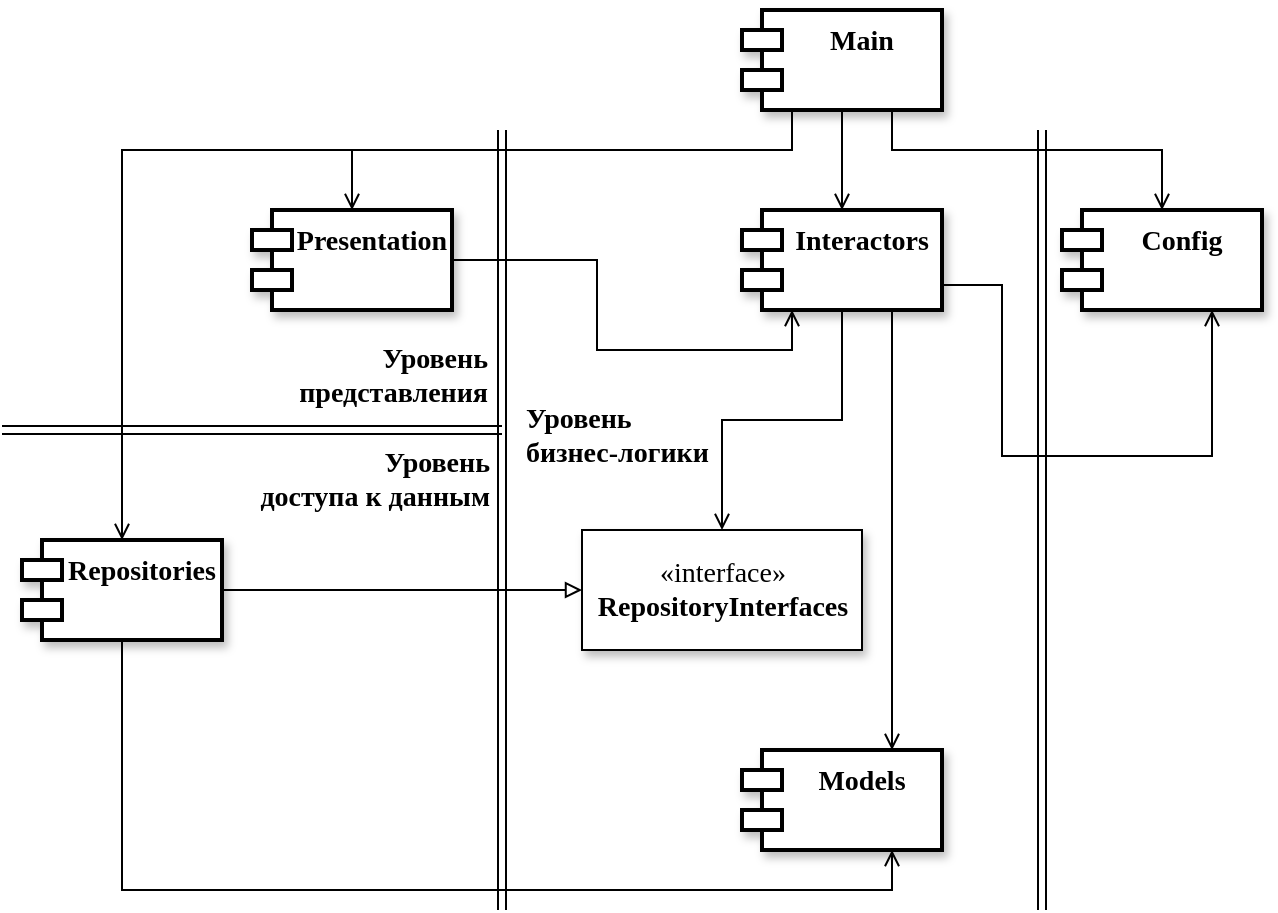 <mxfile version="20.3.2" type="device"><diagram id="I82u5gC1Lge-V3uSx90N" name="Page-1"><mxGraphModel dx="966" dy="589" grid="1" gridSize="10" guides="1" tooltips="1" connect="1" arrows="1" fold="1" page="1" pageScale="1" pageWidth="700" pageHeight="500" math="0" shadow="0"><root><mxCell id="0"/><mxCell id="1" parent="0"/><mxCell id="7N5rlU5-g_BlX4KIknp--20" style="edgeStyle=orthogonalEdgeStyle;rounded=0;orthogonalLoop=1;jettySize=auto;html=1;exitX=0.25;exitY=1;exitDx=0;exitDy=0;entryX=0.5;entryY=0;entryDx=0;entryDy=0;fontFamily=Times New Roman;fontSize=14;endArrow=open;endFill=0;" parent="1" source="7N5rlU5-g_BlX4KIknp--1" target="7N5rlU5-g_BlX4KIknp--4" edge="1"><mxGeometry relative="1" as="geometry"><Array as="points"><mxPoint x="430" y="95"/><mxPoint x="95" y="95"/></Array></mxGeometry></mxCell><mxCell id="7N5rlU5-g_BlX4KIknp--22" style="edgeStyle=orthogonalEdgeStyle;rounded=0;orthogonalLoop=1;jettySize=auto;html=1;exitX=0.25;exitY=1;exitDx=0;exitDy=0;entryX=0.5;entryY=0;entryDx=0;entryDy=0;fontFamily=Times New Roman;fontSize=14;endArrow=open;endFill=0;" parent="1" source="7N5rlU5-g_BlX4KIknp--1" target="7N5rlU5-g_BlX4KIknp--13" edge="1"><mxGeometry relative="1" as="geometry"><Array as="points"><mxPoint x="430" y="95"/><mxPoint x="210" y="95"/></Array></mxGeometry></mxCell><mxCell id="7N5rlU5-g_BlX4KIknp--23" style="edgeStyle=orthogonalEdgeStyle;rounded=0;orthogonalLoop=1;jettySize=auto;html=1;exitX=0.5;exitY=1;exitDx=0;exitDy=0;entryX=0.5;entryY=0;entryDx=0;entryDy=0;fontFamily=Times New Roman;fontSize=14;endArrow=open;endFill=0;" parent="1" source="7N5rlU5-g_BlX4KIknp--1" target="7N5rlU5-g_BlX4KIknp--5" edge="1"><mxGeometry relative="1" as="geometry"/></mxCell><mxCell id="7N5rlU5-g_BlX4KIknp--28" style="edgeStyle=orthogonalEdgeStyle;rounded=0;orthogonalLoop=1;jettySize=auto;html=1;exitX=0.75;exitY=1;exitDx=0;exitDy=0;entryX=0.5;entryY=0;entryDx=0;entryDy=0;fontFamily=Times New Roman;fontSize=14;endArrow=open;endFill=0;" parent="1" source="7N5rlU5-g_BlX4KIknp--1" target="7N5rlU5-g_BlX4KIknp--12" edge="1"><mxGeometry relative="1" as="geometry"><Array as="points"><mxPoint x="480" y="95"/><mxPoint x="615" y="95"/></Array></mxGeometry></mxCell><mxCell id="7N5rlU5-g_BlX4KIknp--1" value="Main" style="shape=module;align=left;spacingLeft=20;align=center;verticalAlign=top;strokeWidth=2;fontFamily=Times New Roman;fontSize=14;shadow=1;fontStyle=1" parent="1" vertex="1"><mxGeometry x="405" y="25" width="100" height="50" as="geometry"/></mxCell><mxCell id="7N5rlU5-g_BlX4KIknp--3" value="Models" style="shape=module;align=left;spacingLeft=20;align=center;verticalAlign=top;strokeWidth=2;fontFamily=Times New Roman;fontSize=14;shadow=1;fontStyle=1" parent="1" vertex="1"><mxGeometry x="405" y="395" width="100" height="50" as="geometry"/></mxCell><mxCell id="7N5rlU5-g_BlX4KIknp--36" style="edgeStyle=orthogonalEdgeStyle;rounded=0;orthogonalLoop=1;jettySize=auto;html=1;exitX=0.5;exitY=1;exitDx=0;exitDy=0;entryX=0.75;entryY=1;entryDx=0;entryDy=0;fontFamily=Times New Roman;fontSize=14;endArrow=open;endFill=0;" parent="1" source="7N5rlU5-g_BlX4KIknp--4" target="7N5rlU5-g_BlX4KIknp--3" edge="1"><mxGeometry relative="1" as="geometry"/></mxCell><mxCell id="-iVolvVPDG6mGdk752DT-7" style="edgeStyle=orthogonalEdgeStyle;rounded=0;orthogonalLoop=1;jettySize=auto;html=1;exitX=1;exitY=0.5;exitDx=0;exitDy=0;entryX=0;entryY=0.5;entryDx=0;entryDy=0;fontFamily=Times New Roman;fontSize=14;endArrow=block;endFill=0;" edge="1" parent="1" source="7N5rlU5-g_BlX4KIknp--4" target="-iVolvVPDG6mGdk752DT-6"><mxGeometry relative="1" as="geometry"/></mxCell><mxCell id="7N5rlU5-g_BlX4KIknp--4" value="Repositories" style="shape=module;align=left;spacingLeft=20;align=center;verticalAlign=top;strokeWidth=2;fontFamily=Times New Roman;fontSize=14;shadow=1;fontStyle=1" parent="1" vertex="1"><mxGeometry x="45" y="290" width="100" height="50" as="geometry"/></mxCell><mxCell id="7N5rlU5-g_BlX4KIknp--35" style="edgeStyle=orthogonalEdgeStyle;rounded=0;orthogonalLoop=1;jettySize=auto;html=1;exitX=0.75;exitY=1;exitDx=0;exitDy=0;entryX=0.75;entryY=0;entryDx=0;entryDy=0;fontFamily=Times New Roman;fontSize=14;endArrow=open;endFill=0;" parent="1" source="7N5rlU5-g_BlX4KIknp--5" target="7N5rlU5-g_BlX4KIknp--3" edge="1"><mxGeometry relative="1" as="geometry"/></mxCell><mxCell id="gMRpkTtuw2ejR8yE3Jn6-2" style="edgeStyle=orthogonalEdgeStyle;rounded=0;orthogonalLoop=1;jettySize=auto;html=1;exitX=1;exitY=0.75;exitDx=0;exitDy=0;entryX=0.75;entryY=1;entryDx=0;entryDy=0;endArrow=open;endFill=0;" parent="1" source="7N5rlU5-g_BlX4KIknp--5" target="7N5rlU5-g_BlX4KIknp--12" edge="1"><mxGeometry relative="1" as="geometry"><Array as="points"><mxPoint x="535" y="163"/><mxPoint x="535" y="248"/><mxPoint x="640" y="248"/></Array></mxGeometry></mxCell><mxCell id="-iVolvVPDG6mGdk752DT-10" style="edgeStyle=orthogonalEdgeStyle;rounded=0;orthogonalLoop=1;jettySize=auto;html=1;exitX=0.5;exitY=1;exitDx=0;exitDy=0;entryX=0.5;entryY=0;entryDx=0;entryDy=0;fontFamily=Times New Roman;fontSize=14;endArrow=open;endFill=0;" edge="1" parent="1" source="7N5rlU5-g_BlX4KIknp--5" target="-iVolvVPDG6mGdk752DT-6"><mxGeometry relative="1" as="geometry"/></mxCell><mxCell id="7N5rlU5-g_BlX4KIknp--5" value="Interactors" style="shape=module;align=left;spacingLeft=20;align=center;verticalAlign=top;strokeWidth=2;fontFamily=Times New Roman;fontSize=14;shadow=1;fontStyle=1" parent="1" vertex="1"><mxGeometry x="405" y="125" width="100" height="50" as="geometry"/></mxCell><mxCell id="7N5rlU5-g_BlX4KIknp--12" value="Config" style="shape=module;align=left;spacingLeft=20;align=center;verticalAlign=top;strokeWidth=2;fontFamily=Times New Roman;fontSize=14;shadow=1;fontStyle=1" parent="1" vertex="1"><mxGeometry x="565" y="125" width="100" height="50" as="geometry"/></mxCell><mxCell id="7N5rlU5-g_BlX4KIknp--31" style="edgeStyle=orthogonalEdgeStyle;rounded=0;orthogonalLoop=1;jettySize=auto;html=1;exitX=1;exitY=0.5;exitDx=0;exitDy=0;entryX=0.25;entryY=1;entryDx=0;entryDy=0;fontFamily=Times New Roman;fontSize=14;endArrow=open;endFill=0;" parent="1" source="7N5rlU5-g_BlX4KIknp--13" target="7N5rlU5-g_BlX4KIknp--5" edge="1"><mxGeometry relative="1" as="geometry"/></mxCell><mxCell id="7N5rlU5-g_BlX4KIknp--13" value="Presentation" style="shape=module;align=left;spacingLeft=20;align=center;verticalAlign=top;strokeWidth=2;fontFamily=Times New Roman;fontSize=14;shadow=1;fontStyle=1" parent="1" vertex="1"><mxGeometry x="160" y="125" width="100" height="50" as="geometry"/></mxCell><mxCell id="-iVolvVPDG6mGdk752DT-1" value="" style="shape=link;html=1;rounded=0;" edge="1" parent="1"><mxGeometry width="100" relative="1" as="geometry"><mxPoint x="35" y="235" as="sourcePoint"/><mxPoint x="285" y="235" as="targetPoint"/></mxGeometry></mxCell><mxCell id="-iVolvVPDG6mGdk752DT-2" value="&lt;font style=&quot;font-size: 14px;&quot; face=&quot;Times New Roman&quot;&gt;&lt;b&gt;Уровень &lt;br&gt;доступа к данным&lt;/b&gt;&lt;/font&gt;" style="text;html=1;align=right;verticalAlign=middle;resizable=0;points=[];autosize=1;strokeColor=none;fillColor=none;" vertex="1" parent="1"><mxGeometry x="140" y="235" width="140" height="50" as="geometry"/></mxCell><mxCell id="-iVolvVPDG6mGdk752DT-3" value="" style="shape=link;html=1;rounded=0;" edge="1" parent="1"><mxGeometry width="100" relative="1" as="geometry"><mxPoint x="285" y="475" as="sourcePoint"/><mxPoint x="285" y="85" as="targetPoint"/></mxGeometry></mxCell><mxCell id="-iVolvVPDG6mGdk752DT-4" value="&lt;b&gt;&lt;span style=&quot;color: rgb(0, 0, 0); font-family: &amp;quot;Times New Roman&amp;quot;; font-size: 14px; font-style: normal; font-variant-ligatures: normal; font-variant-caps: normal; letter-spacing: normal; orphans: 2; text-indent: 0px; text-transform: none; widows: 2; word-spacing: 0px; -webkit-text-stroke-width: 0px; text-decoration-thickness: initial; text-decoration-style: initial; text-decoration-color: initial; float: none; display: inline !important;&quot;&gt;Уровень&lt;/span&gt;&lt;br style=&quot;color: rgb(0, 0, 0); font-family: &amp;quot;Times New Roman&amp;quot;; font-size: 14px; font-style: normal; font-variant-ligatures: normal; font-variant-caps: normal; letter-spacing: normal; orphans: 2; text-indent: 0px; text-transform: none; widows: 2; word-spacing: 0px; -webkit-text-stroke-width: 0px; text-decoration-thickness: initial; text-decoration-style: initial; text-decoration-color: initial;&quot;&gt;&lt;span style=&quot;color: rgb(0, 0, 0); font-family: &amp;quot;Times New Roman&amp;quot;; font-size: 14px; font-style: normal; font-variant-ligatures: normal; font-variant-caps: normal; letter-spacing: normal; orphans: 2; text-indent: 0px; text-transform: none; widows: 2; word-spacing: 0px; -webkit-text-stroke-width: 0px; text-decoration-thickness: initial; text-decoration-style: initial; text-decoration-color: initial; float: none; display: inline !important;&quot;&gt;представления&lt;/span&gt;&lt;/b&gt;" style="text;whiteSpace=wrap;html=1;fontSize=14;fontFamily=Times New Roman;align=right;" vertex="1" parent="1"><mxGeometry x="140" y="185" width="140" height="60" as="geometry"/></mxCell><mxCell id="-iVolvVPDG6mGdk752DT-5" value="&lt;b&gt;&lt;span style=&quot;color: rgb(0, 0, 0); font-family: &amp;quot;Times New Roman&amp;quot;; font-size: 14px; font-style: normal; font-variant-ligatures: normal; font-variant-caps: normal; letter-spacing: normal; orphans: 2; text-indent: 0px; text-transform: none; widows: 2; word-spacing: 0px; -webkit-text-stroke-width: 0px; text-decoration-thickness: initial; text-decoration-style: initial; text-decoration-color: initial; float: none; display: inline !important;&quot;&gt;Уровень&lt;/span&gt;&lt;br style=&quot;color: rgb(0, 0, 0); font-family: &amp;quot;Times New Roman&amp;quot;; font-size: 14px; font-style: normal; font-variant-ligatures: normal; font-variant-caps: normal; letter-spacing: normal; orphans: 2; text-indent: 0px; text-transform: none; widows: 2; word-spacing: 0px; -webkit-text-stroke-width: 0px; text-decoration-thickness: initial; text-decoration-style: initial; text-decoration-color: initial;&quot;&gt;&lt;span style=&quot;color: rgb(0, 0, 0); font-family: &amp;quot;Times New Roman&amp;quot;; font-size: 14px; font-style: normal; font-variant-ligatures: normal; font-variant-caps: normal; letter-spacing: normal; orphans: 2; text-indent: 0px; text-transform: none; widows: 2; word-spacing: 0px; -webkit-text-stroke-width: 0px; text-decoration-thickness: initial; text-decoration-style: initial; text-decoration-color: initial; float: none; display: inline !important;&quot;&gt;бизнес-логики&lt;/span&gt;&lt;/b&gt;" style="text;whiteSpace=wrap;html=1;fontSize=14;fontFamily=Times New Roman;align=left;" vertex="1" parent="1"><mxGeometry x="295" y="215" width="140" height="60" as="geometry"/></mxCell><mxCell id="-iVolvVPDG6mGdk752DT-6" value="«interface»&lt;br&gt;&lt;b&gt;RepositoryInterfaces&lt;/b&gt;" style="html=1;labelBackgroundColor=none;fontFamily=Times New Roman;fontSize=14;shadow=1;" vertex="1" parent="1"><mxGeometry x="325" y="285" width="140" height="60" as="geometry"/></mxCell><mxCell id="-iVolvVPDG6mGdk752DT-11" value="" style="shape=link;html=1;rounded=0;" edge="1" parent="1"><mxGeometry width="100" relative="1" as="geometry"><mxPoint x="555" y="475" as="sourcePoint"/><mxPoint x="555" y="85" as="targetPoint"/></mxGeometry></mxCell></root></mxGraphModel></diagram></mxfile>